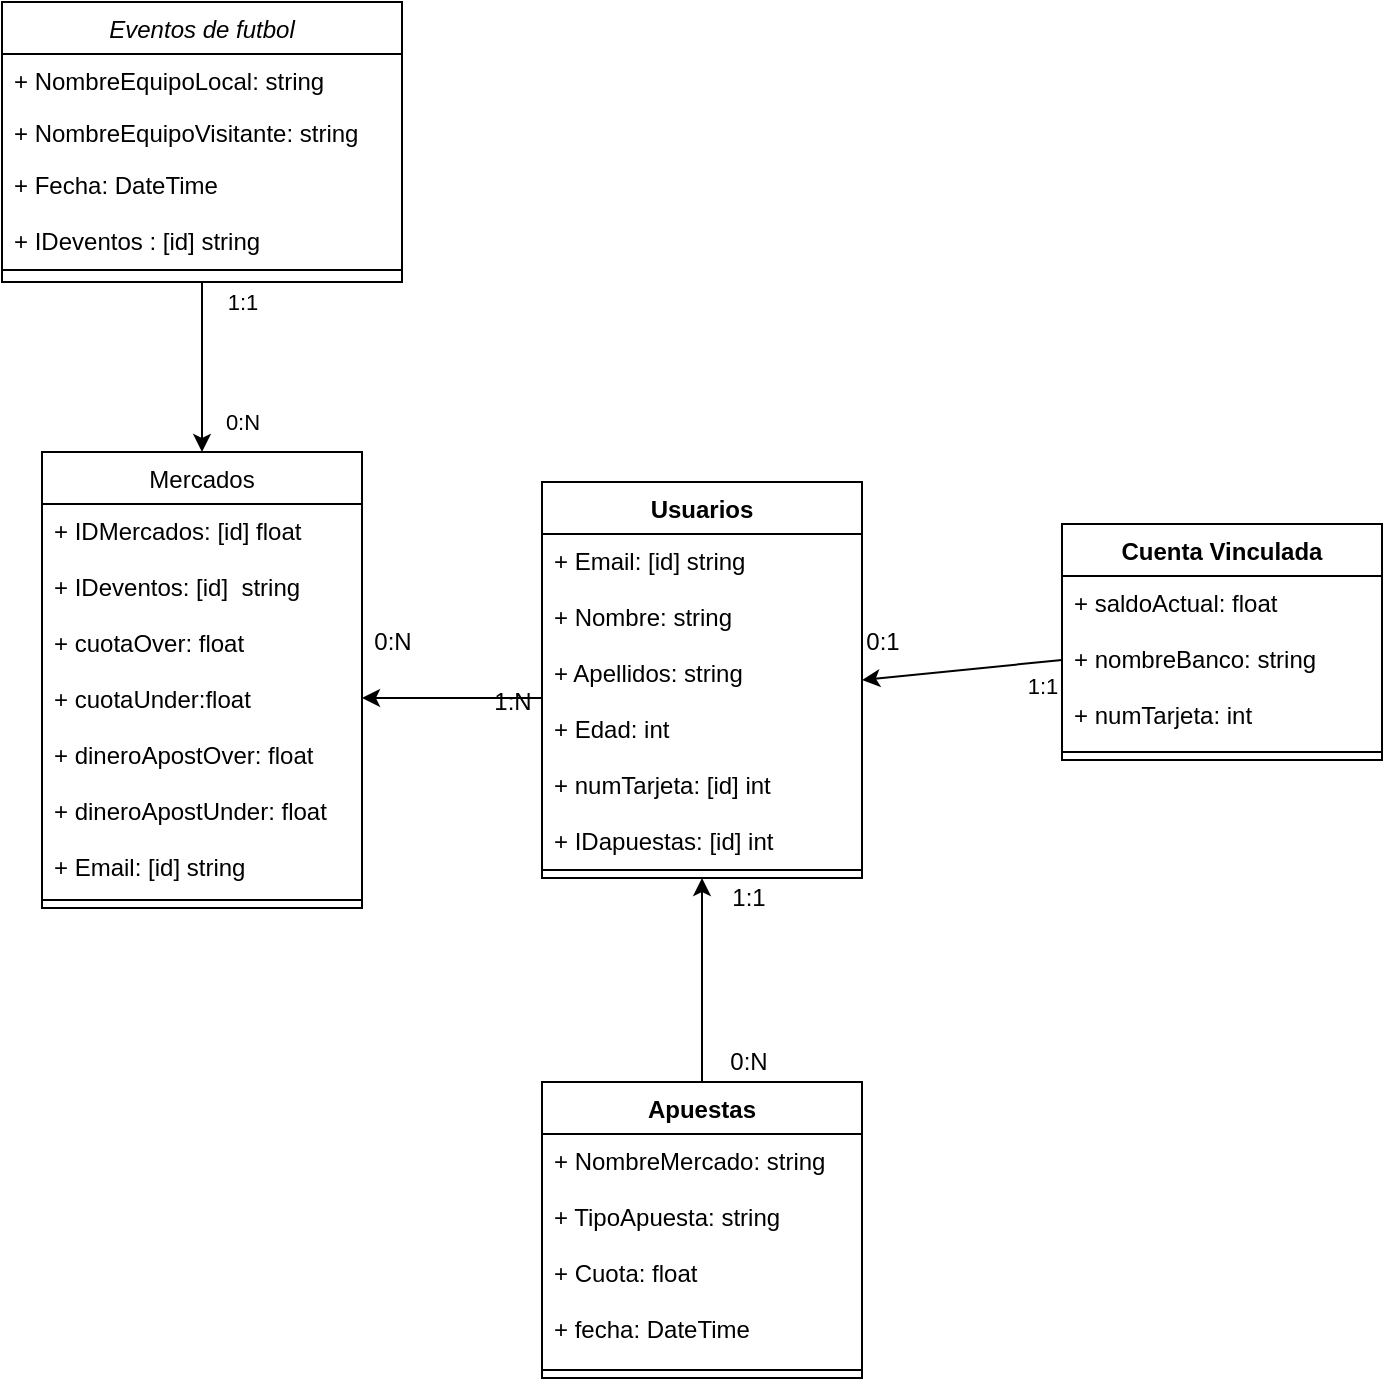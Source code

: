 <mxfile version="13.7.5" type="device"><diagram id="C5RBs43oDa-KdzZeNtuy" name="Page-1"><mxGraphModel dx="795" dy="825" grid="1" gridSize="10" guides="1" tooltips="1" connect="1" arrows="1" fold="1" page="1" pageScale="1" pageWidth="827" pageHeight="1169" math="0" shadow="0"><root><mxCell id="WIyWlLk6GJQsqaUBKTNV-0"/><mxCell id="WIyWlLk6GJQsqaUBKTNV-1" parent="WIyWlLk6GJQsqaUBKTNV-0"/><mxCell id="zkfFHV4jXpPFQw0GAbJ--0" value="Eventos de futbol" style="swimlane;fontStyle=2;align=center;verticalAlign=top;childLayout=stackLayout;horizontal=1;startSize=26;horizontalStack=0;resizeParent=1;resizeLast=0;collapsible=1;marginBottom=0;rounded=0;shadow=0;strokeWidth=1;" parent="WIyWlLk6GJQsqaUBKTNV-1" vertex="1"><mxGeometry x="40" y="20" width="200" height="140" as="geometry"><mxRectangle x="230" y="140" width="160" height="26" as="alternateBounds"/></mxGeometry></mxCell><mxCell id="zkfFHV4jXpPFQw0GAbJ--1" value="+ NombreEquipoLocal: string" style="text;align=left;verticalAlign=top;spacingLeft=4;spacingRight=4;overflow=hidden;rotatable=0;points=[[0,0.5],[1,0.5]];portConstraint=eastwest;" parent="zkfFHV4jXpPFQw0GAbJ--0" vertex="1"><mxGeometry y="26" width="200" height="26" as="geometry"/></mxCell><mxCell id="zkfFHV4jXpPFQw0GAbJ--2" value="+ NombreEquipoVisitante: string" style="text;align=left;verticalAlign=top;spacingLeft=4;spacingRight=4;overflow=hidden;rotatable=0;points=[[0,0.5],[1,0.5]];portConstraint=eastwest;rounded=0;shadow=0;html=0;" parent="zkfFHV4jXpPFQw0GAbJ--0" vertex="1"><mxGeometry y="52" width="200" height="26" as="geometry"/></mxCell><mxCell id="zkfFHV4jXpPFQw0GAbJ--3" value="+ Fecha: DateTime&#10;&#10;+ IDeventos : [id] string" style="text;align=left;verticalAlign=top;spacingLeft=4;spacingRight=4;overflow=hidden;rotatable=0;points=[[0,0.5],[1,0.5]];portConstraint=eastwest;rounded=0;shadow=0;html=0;" parent="zkfFHV4jXpPFQw0GAbJ--0" vertex="1"><mxGeometry y="78" width="200" height="52" as="geometry"/></mxCell><mxCell id="zkfFHV4jXpPFQw0GAbJ--4" value="" style="line;html=1;strokeWidth=1;align=left;verticalAlign=middle;spacingTop=-1;spacingLeft=3;spacingRight=3;rotatable=0;labelPosition=right;points=[];portConstraint=eastwest;" parent="zkfFHV4jXpPFQw0GAbJ--0" vertex="1"><mxGeometry y="130" width="200" height="8" as="geometry"/></mxCell><mxCell id="xMoEqmn6yomqlKtvX7oZ-35" value="" style="endArrow=classic;html=1;exitX=0;exitY=0.5;exitDx=0;exitDy=0;entryX=1;entryY=0.5;entryDx=0;entryDy=0;" edge="1" parent="WIyWlLk6GJQsqaUBKTNV-1" source="xMoEqmn6yomqlKtvX7oZ-29" target="xMoEqmn6yomqlKtvX7oZ-20"><mxGeometry width="50" height="50" relative="1" as="geometry"><mxPoint x="590" y="184" as="sourcePoint"/><mxPoint x="590" y="254" as="targetPoint"/></mxGeometry></mxCell><mxCell id="xMoEqmn6yomqlKtvX7oZ-49" value="1:1" style="edgeLabel;html=1;align=center;verticalAlign=middle;resizable=0;points=[];" vertex="1" connectable="0" parent="xMoEqmn6yomqlKtvX7oZ-35"><mxGeometry x="-0.723" y="3" relative="1" as="geometry"><mxPoint x="3.81" y="8" as="offset"/></mxGeometry></mxCell><mxCell id="xMoEqmn6yomqlKtvX7oZ-36" value="" style="endArrow=classic;html=1;exitX=0.5;exitY=1;exitDx=0;exitDy=0;entryX=0.5;entryY=0;entryDx=0;entryDy=0;" edge="1" parent="WIyWlLk6GJQsqaUBKTNV-1" source="zkfFHV4jXpPFQw0GAbJ--0" target="zkfFHV4jXpPFQw0GAbJ--17"><mxGeometry width="50" height="50" relative="1" as="geometry"><mxPoint x="330" y="240" as="sourcePoint"/><mxPoint x="220" y="241" as="targetPoint"/></mxGeometry></mxCell><mxCell id="xMoEqmn6yomqlKtvX7oZ-44" value="1:1" style="edgeLabel;html=1;align=center;verticalAlign=middle;resizable=0;points=[];" vertex="1" connectable="0" parent="xMoEqmn6yomqlKtvX7oZ-36"><mxGeometry x="-0.612" y="8" relative="1" as="geometry"><mxPoint x="12" y="-6.67" as="offset"/></mxGeometry></mxCell><mxCell id="xMoEqmn6yomqlKtvX7oZ-45" value="0:N" style="edgeLabel;html=1;align=center;verticalAlign=middle;resizable=0;points=[];" vertex="1" connectable="0" parent="xMoEqmn6yomqlKtvX7oZ-36"><mxGeometry x="0.518" y="8" relative="1" as="geometry"><mxPoint x="12" y="5.71" as="offset"/></mxGeometry></mxCell><mxCell id="xMoEqmn6yomqlKtvX7oZ-42" value="" style="endArrow=classic;html=1;exitX=0.5;exitY=0;exitDx=0;exitDy=0;entryX=0.5;entryY=1;entryDx=0;entryDy=0;" edge="1" parent="WIyWlLk6GJQsqaUBKTNV-1" source="xMoEqmn6yomqlKtvX7oZ-37" target="xMoEqmn6yomqlKtvX7oZ-20"><mxGeometry width="50" height="50" relative="1" as="geometry"><mxPoint x="570" y="358" as="sourcePoint"/><mxPoint x="480" y="359" as="targetPoint"/></mxGeometry></mxCell><mxCell id="zkfFHV4jXpPFQw0GAbJ--17" value="Mercados" style="swimlane;fontStyle=0;align=center;verticalAlign=top;childLayout=stackLayout;horizontal=1;startSize=26;horizontalStack=0;resizeParent=1;resizeLast=0;collapsible=1;marginBottom=0;rounded=0;shadow=0;strokeWidth=1;" parent="WIyWlLk6GJQsqaUBKTNV-1" vertex="1"><mxGeometry x="60" y="245" width="160" height="228" as="geometry"><mxRectangle x="550" y="140" width="160" height="26" as="alternateBounds"/></mxGeometry></mxCell><mxCell id="zkfFHV4jXpPFQw0GAbJ--18" value="+ IDMercados: [id] float&#10;&#10;+ IDeventos: [id]  string&#10;&#10;+ cuotaOver: float&#10;&#10;+ cuotaUnder:float&#10;&#10;+ dineroApostOver: float&#10;&#10;+ dineroApostUnder: float&#10;&#10;+ Email: [id] string&#10;&#10;" style="text;align=left;verticalAlign=top;spacingLeft=4;spacingRight=4;overflow=hidden;rotatable=0;points=[[0,0.5],[1,0.5]];portConstraint=eastwest;" parent="zkfFHV4jXpPFQw0GAbJ--17" vertex="1"><mxGeometry y="26" width="160" height="194" as="geometry"/></mxCell><mxCell id="zkfFHV4jXpPFQw0GAbJ--23" value="" style="line;html=1;strokeWidth=1;align=left;verticalAlign=middle;spacingTop=-1;spacingLeft=3;spacingRight=3;rotatable=0;labelPosition=right;points=[];portConstraint=eastwest;" parent="zkfFHV4jXpPFQw0GAbJ--17" vertex="1"><mxGeometry y="220" width="160" height="8" as="geometry"/></mxCell><mxCell id="xMoEqmn6yomqlKtvX7oZ-43" value="" style="endArrow=classic;html=1;exitX=0;exitY=0.5;exitDx=0;exitDy=0;entryX=1;entryY=0.5;entryDx=0;entryDy=0;" edge="1" parent="WIyWlLk6GJQsqaUBKTNV-1" source="xMoEqmn6yomqlKtvX7oZ-21" target="zkfFHV4jXpPFQw0GAbJ--18"><mxGeometry width="50" height="50" relative="1" as="geometry"><mxPoint x="323.52" y="352.064" as="sourcePoint"/><mxPoint x="230" y="368" as="targetPoint"/></mxGeometry></mxCell><mxCell id="xMoEqmn6yomqlKtvX7oZ-20" value="Usuarios" style="swimlane;fontStyle=1;align=center;verticalAlign=top;childLayout=stackLayout;horizontal=1;startSize=26;horizontalStack=0;resizeParent=1;resizeParentMax=0;resizeLast=0;collapsible=1;marginBottom=0;" vertex="1" parent="WIyWlLk6GJQsqaUBKTNV-1"><mxGeometry x="310" y="260" width="160" height="198" as="geometry"/></mxCell><mxCell id="xMoEqmn6yomqlKtvX7oZ-21" value="+ Email: [id] string&#10;&#10;+ Nombre: string&#10;&#10;+ Apellidos: string&#10;&#10;+ Edad: int&#10;&#10;+ numTarjeta: [id] int &#10;&#10;+ IDapuestas: [id] int&#10;" style="text;strokeColor=none;fillColor=none;align=left;verticalAlign=top;spacingLeft=4;spacingRight=4;overflow=hidden;rotatable=0;points=[[0,0.5],[1,0.5]];portConstraint=eastwest;" vertex="1" parent="xMoEqmn6yomqlKtvX7oZ-20"><mxGeometry y="26" width="160" height="164" as="geometry"/></mxCell><mxCell id="xMoEqmn6yomqlKtvX7oZ-22" value="" style="line;strokeWidth=1;fillColor=none;align=left;verticalAlign=middle;spacingTop=-1;spacingLeft=3;spacingRight=3;rotatable=0;labelPosition=right;points=[];portConstraint=eastwest;" vertex="1" parent="xMoEqmn6yomqlKtvX7oZ-20"><mxGeometry y="190" width="160" height="8" as="geometry"/></mxCell><mxCell id="xMoEqmn6yomqlKtvX7oZ-46" value="0:N" style="text;html=1;align=center;verticalAlign=middle;resizable=0;points=[];autosize=1;" vertex="1" parent="WIyWlLk6GJQsqaUBKTNV-1"><mxGeometry x="220" y="330" width="30" height="20" as="geometry"/></mxCell><mxCell id="xMoEqmn6yomqlKtvX7oZ-47" value="1:N" style="text;html=1;align=center;verticalAlign=middle;resizable=0;points=[];autosize=1;" vertex="1" parent="WIyWlLk6GJQsqaUBKTNV-1"><mxGeometry x="280" y="360" width="30" height="20" as="geometry"/></mxCell><mxCell id="xMoEqmn6yomqlKtvX7oZ-28" value="Cuenta Vinculada" style="swimlane;fontStyle=1;align=center;verticalAlign=top;childLayout=stackLayout;horizontal=1;startSize=26;horizontalStack=0;resizeParent=1;resizeParentMax=0;resizeLast=0;collapsible=1;marginBottom=0;" vertex="1" parent="WIyWlLk6GJQsqaUBKTNV-1"><mxGeometry x="570" y="281" width="160" height="118" as="geometry"/></mxCell><mxCell id="xMoEqmn6yomqlKtvX7oZ-29" value="+ saldoActual: float&#10;&#10;+ nombreBanco: string&#10;&#10;+ numTarjeta: int" style="text;strokeColor=none;fillColor=none;align=left;verticalAlign=top;spacingLeft=4;spacingRight=4;overflow=hidden;rotatable=0;points=[[0,0.5],[1,0.5]];portConstraint=eastwest;" vertex="1" parent="xMoEqmn6yomqlKtvX7oZ-28"><mxGeometry y="26" width="160" height="84" as="geometry"/></mxCell><mxCell id="xMoEqmn6yomqlKtvX7oZ-30" value="" style="line;strokeWidth=1;fillColor=none;align=left;verticalAlign=middle;spacingTop=-1;spacingLeft=3;spacingRight=3;rotatable=0;labelPosition=right;points=[];portConstraint=eastwest;" vertex="1" parent="xMoEqmn6yomqlKtvX7oZ-28"><mxGeometry y="110" width="160" height="8" as="geometry"/></mxCell><mxCell id="xMoEqmn6yomqlKtvX7oZ-48" value="0:1" style="text;html=1;align=center;verticalAlign=middle;resizable=0;points=[];autosize=1;" vertex="1" parent="WIyWlLk6GJQsqaUBKTNV-1"><mxGeometry x="465" y="330" width="30" height="20" as="geometry"/></mxCell><mxCell id="xMoEqmn6yomqlKtvX7oZ-50" value="1:1" style="text;html=1;align=center;verticalAlign=middle;resizable=0;points=[];autosize=1;" vertex="1" parent="WIyWlLk6GJQsqaUBKTNV-1"><mxGeometry x="398" y="458" width="30" height="20" as="geometry"/></mxCell><mxCell id="xMoEqmn6yomqlKtvX7oZ-51" value="0:N" style="text;html=1;align=center;verticalAlign=middle;resizable=0;points=[];autosize=1;" vertex="1" parent="WIyWlLk6GJQsqaUBKTNV-1"><mxGeometry x="398" y="540" width="30" height="20" as="geometry"/></mxCell><mxCell id="xMoEqmn6yomqlKtvX7oZ-37" value="Apuestas" style="swimlane;fontStyle=1;align=center;verticalAlign=top;childLayout=stackLayout;horizontal=1;startSize=26;horizontalStack=0;resizeParent=1;resizeParentMax=0;resizeLast=0;collapsible=1;marginBottom=0;" vertex="1" parent="WIyWlLk6GJQsqaUBKTNV-1"><mxGeometry x="310" y="560" width="160" height="148" as="geometry"/></mxCell><mxCell id="xMoEqmn6yomqlKtvX7oZ-38" value="+ NombreMercado: string&#10;&#10;+ TipoApuesta: string&#10;&#10;+ Cuota: float&#10;&#10;+ fecha: DateTime" style="text;strokeColor=none;fillColor=none;align=left;verticalAlign=top;spacingLeft=4;spacingRight=4;overflow=hidden;rotatable=0;points=[[0,0.5],[1,0.5]];portConstraint=eastwest;" vertex="1" parent="xMoEqmn6yomqlKtvX7oZ-37"><mxGeometry y="26" width="160" height="114" as="geometry"/></mxCell><mxCell id="xMoEqmn6yomqlKtvX7oZ-39" value="" style="line;strokeWidth=1;fillColor=none;align=left;verticalAlign=middle;spacingTop=-1;spacingLeft=3;spacingRight=3;rotatable=0;labelPosition=right;points=[];portConstraint=eastwest;" vertex="1" parent="xMoEqmn6yomqlKtvX7oZ-37"><mxGeometry y="140" width="160" height="8" as="geometry"/></mxCell></root></mxGraphModel></diagram></mxfile>